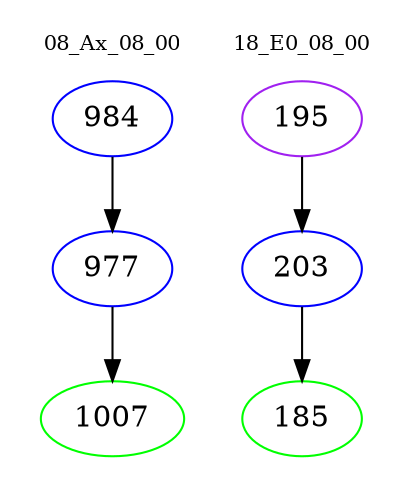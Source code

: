 digraph{
subgraph cluster_0 {
color = white
label = "08_Ax_08_00";
fontsize=10;
T0_984 [label="984", color="blue"]
T0_984 -> T0_977 [color="black"]
T0_977 [label="977", color="blue"]
T0_977 -> T0_1007 [color="black"]
T0_1007 [label="1007", color="green"]
}
subgraph cluster_1 {
color = white
label = "18_E0_08_00";
fontsize=10;
T1_195 [label="195", color="purple"]
T1_195 -> T1_203 [color="black"]
T1_203 [label="203", color="blue"]
T1_203 -> T1_185 [color="black"]
T1_185 [label="185", color="green"]
}
}
